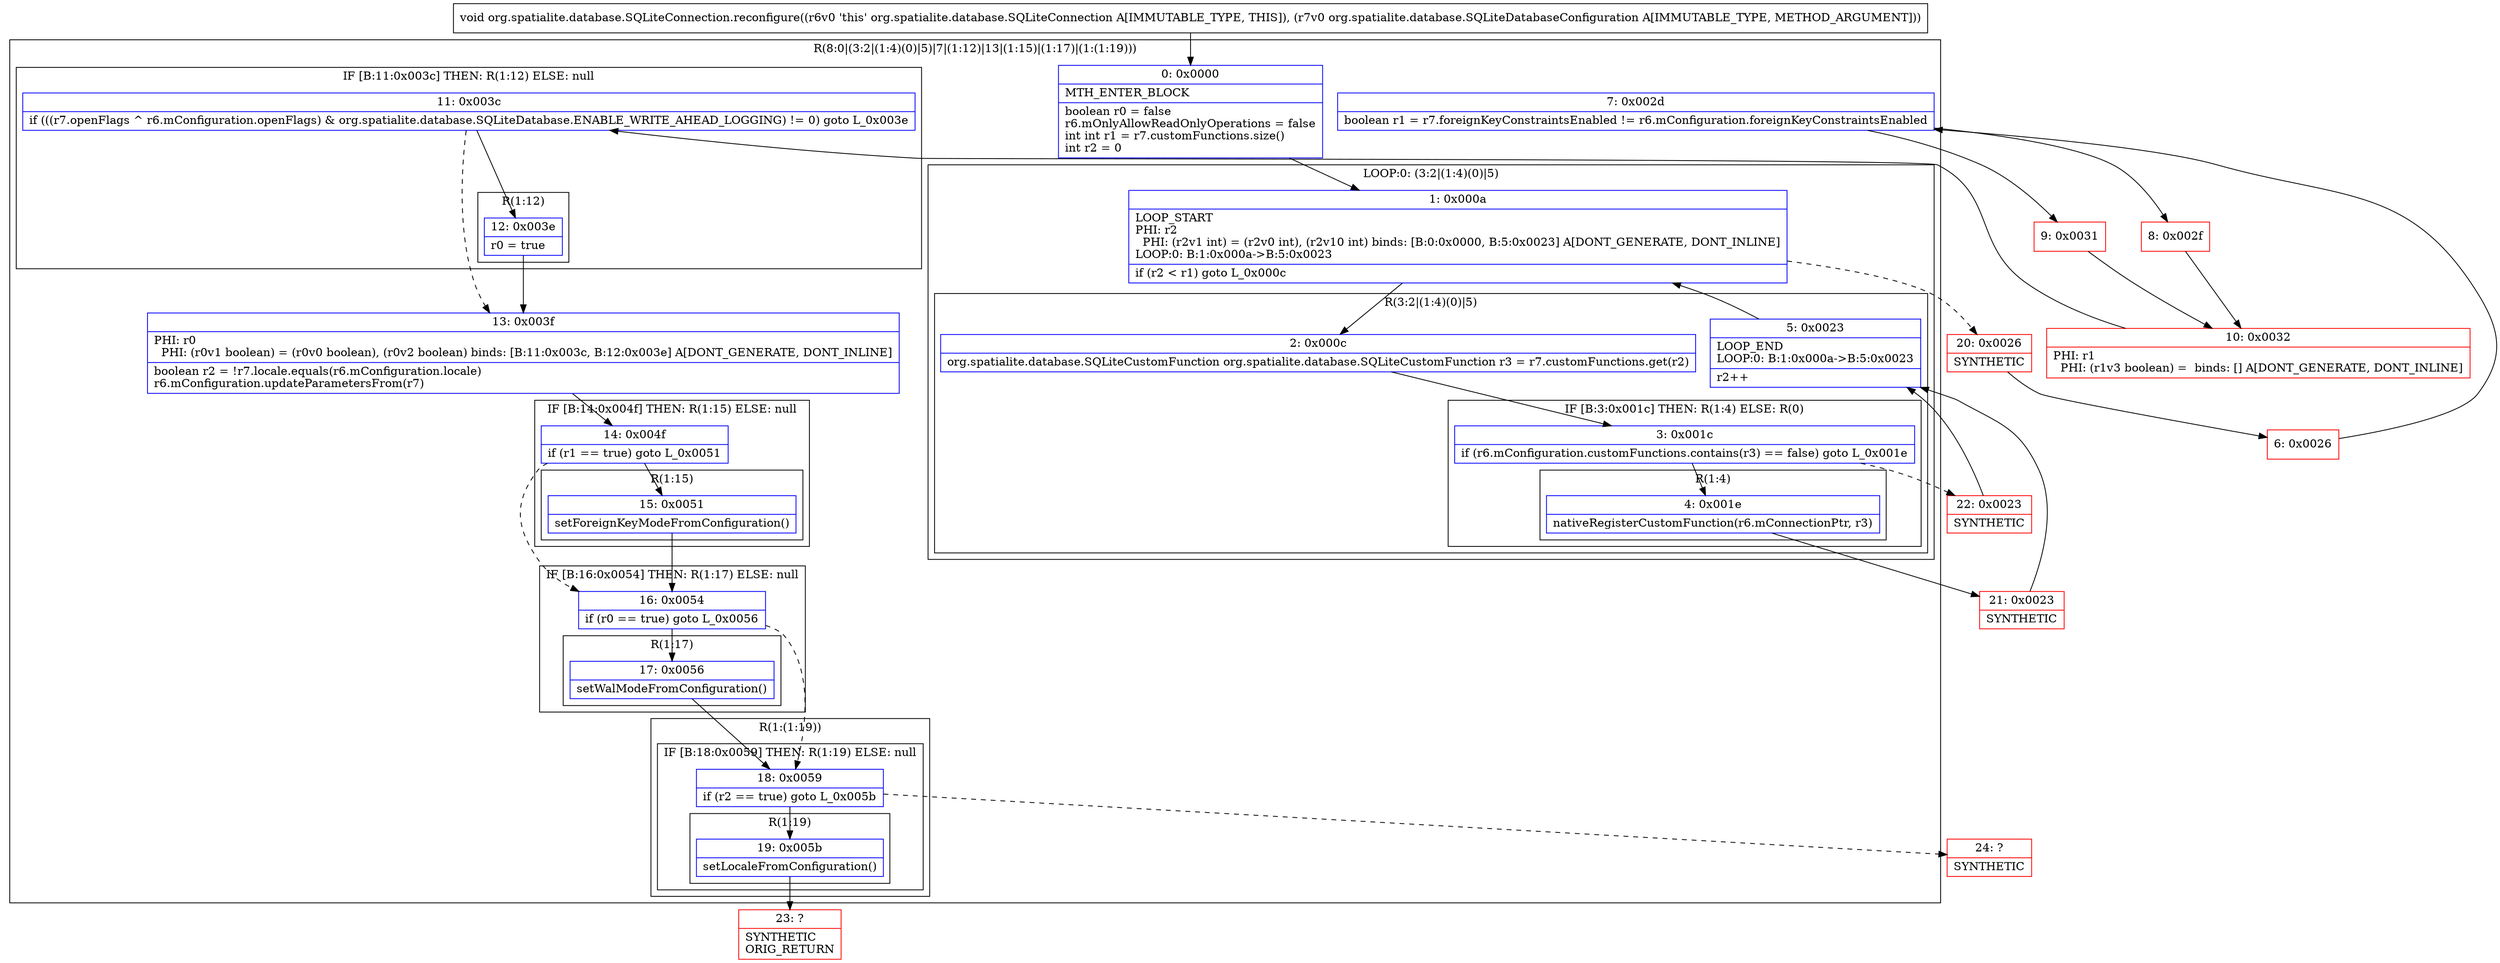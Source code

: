 digraph "CFG fororg.spatialite.database.SQLiteConnection.reconfigure(Lorg\/spatialite\/database\/SQLiteDatabaseConfiguration;)V" {
subgraph cluster_Region_1545290526 {
label = "R(8:0|(3:2|(1:4)(0)|5)|7|(1:12)|13|(1:15)|(1:17)|(1:(1:19)))";
node [shape=record,color=blue];
Node_0 [shape=record,label="{0\:\ 0x0000|MTH_ENTER_BLOCK\l|boolean r0 = false\lr6.mOnlyAllowReadOnlyOperations = false\lint int r1 = r7.customFunctions.size()\lint r2 = 0\l}"];
subgraph cluster_LoopRegion_1922361156 {
label = "LOOP:0: (3:2|(1:4)(0)|5)";
node [shape=record,color=blue];
Node_1 [shape=record,label="{1\:\ 0x000a|LOOP_START\lPHI: r2 \l  PHI: (r2v1 int) = (r2v0 int), (r2v10 int) binds: [B:0:0x0000, B:5:0x0023] A[DONT_GENERATE, DONT_INLINE]\lLOOP:0: B:1:0x000a\-\>B:5:0x0023\l|if (r2 \< r1) goto L_0x000c\l}"];
subgraph cluster_Region_1947294139 {
label = "R(3:2|(1:4)(0)|5)";
node [shape=record,color=blue];
Node_2 [shape=record,label="{2\:\ 0x000c|org.spatialite.database.SQLiteCustomFunction org.spatialite.database.SQLiteCustomFunction r3 = r7.customFunctions.get(r2)\l}"];
subgraph cluster_IfRegion_2101999362 {
label = "IF [B:3:0x001c] THEN: R(1:4) ELSE: R(0)";
node [shape=record,color=blue];
Node_3 [shape=record,label="{3\:\ 0x001c|if (r6.mConfiguration.customFunctions.contains(r3) == false) goto L_0x001e\l}"];
subgraph cluster_Region_65779089 {
label = "R(1:4)";
node [shape=record,color=blue];
Node_4 [shape=record,label="{4\:\ 0x001e|nativeRegisterCustomFunction(r6.mConnectionPtr, r3)\l}"];
}
subgraph cluster_Region_848818394 {
label = "R(0)";
node [shape=record,color=blue];
}
}
Node_5 [shape=record,label="{5\:\ 0x0023|LOOP_END\lLOOP:0: B:1:0x000a\-\>B:5:0x0023\l|r2++\l}"];
}
}
Node_7 [shape=record,label="{7\:\ 0x002d|boolean r1 = r7.foreignKeyConstraintsEnabled != r6.mConfiguration.foreignKeyConstraintsEnabled\l}"];
subgraph cluster_IfRegion_1228081089 {
label = "IF [B:11:0x003c] THEN: R(1:12) ELSE: null";
node [shape=record,color=blue];
Node_11 [shape=record,label="{11\:\ 0x003c|if (((r7.openFlags ^ r6.mConfiguration.openFlags) & org.spatialite.database.SQLiteDatabase.ENABLE_WRITE_AHEAD_LOGGING) != 0) goto L_0x003e\l}"];
subgraph cluster_Region_617540392 {
label = "R(1:12)";
node [shape=record,color=blue];
Node_12 [shape=record,label="{12\:\ 0x003e|r0 = true\l}"];
}
}
Node_13 [shape=record,label="{13\:\ 0x003f|PHI: r0 \l  PHI: (r0v1 boolean) = (r0v0 boolean), (r0v2 boolean) binds: [B:11:0x003c, B:12:0x003e] A[DONT_GENERATE, DONT_INLINE]\l|boolean r2 = !r7.locale.equals(r6.mConfiguration.locale)\lr6.mConfiguration.updateParametersFrom(r7)\l}"];
subgraph cluster_IfRegion_659913658 {
label = "IF [B:14:0x004f] THEN: R(1:15) ELSE: null";
node [shape=record,color=blue];
Node_14 [shape=record,label="{14\:\ 0x004f|if (r1 == true) goto L_0x0051\l}"];
subgraph cluster_Region_281052112 {
label = "R(1:15)";
node [shape=record,color=blue];
Node_15 [shape=record,label="{15\:\ 0x0051|setForeignKeyModeFromConfiguration()\l}"];
}
}
subgraph cluster_IfRegion_1573540955 {
label = "IF [B:16:0x0054] THEN: R(1:17) ELSE: null";
node [shape=record,color=blue];
Node_16 [shape=record,label="{16\:\ 0x0054|if (r0 == true) goto L_0x0056\l}"];
subgraph cluster_Region_959122656 {
label = "R(1:17)";
node [shape=record,color=blue];
Node_17 [shape=record,label="{17\:\ 0x0056|setWalModeFromConfiguration()\l}"];
}
}
subgraph cluster_Region_884423231 {
label = "R(1:(1:19))";
node [shape=record,color=blue];
subgraph cluster_IfRegion_674405255 {
label = "IF [B:18:0x0059] THEN: R(1:19) ELSE: null";
node [shape=record,color=blue];
Node_18 [shape=record,label="{18\:\ 0x0059|if (r2 == true) goto L_0x005b\l}"];
subgraph cluster_Region_1709911655 {
label = "R(1:19)";
node [shape=record,color=blue];
Node_19 [shape=record,label="{19\:\ 0x005b|setLocaleFromConfiguration()\l}"];
}
}
}
}
Node_6 [shape=record,color=red,label="{6\:\ 0x0026}"];
Node_8 [shape=record,color=red,label="{8\:\ 0x002f}"];
Node_9 [shape=record,color=red,label="{9\:\ 0x0031}"];
Node_10 [shape=record,color=red,label="{10\:\ 0x0032|PHI: r1 \l  PHI: (r1v3 boolean) =  binds: [] A[DONT_GENERATE, DONT_INLINE]\l}"];
Node_20 [shape=record,color=red,label="{20\:\ 0x0026|SYNTHETIC\l}"];
Node_21 [shape=record,color=red,label="{21\:\ 0x0023|SYNTHETIC\l}"];
Node_22 [shape=record,color=red,label="{22\:\ 0x0023|SYNTHETIC\l}"];
Node_23 [shape=record,color=red,label="{23\:\ ?|SYNTHETIC\lORIG_RETURN\l}"];
Node_24 [shape=record,color=red,label="{24\:\ ?|SYNTHETIC\l}"];
MethodNode[shape=record,label="{void org.spatialite.database.SQLiteConnection.reconfigure((r6v0 'this' org.spatialite.database.SQLiteConnection A[IMMUTABLE_TYPE, THIS]), (r7v0 org.spatialite.database.SQLiteDatabaseConfiguration A[IMMUTABLE_TYPE, METHOD_ARGUMENT])) }"];
MethodNode -> Node_0;
Node_0 -> Node_1;
Node_1 -> Node_2;
Node_1 -> Node_20[style=dashed];
Node_2 -> Node_3;
Node_3 -> Node_4;
Node_3 -> Node_22[style=dashed];
Node_4 -> Node_21;
Node_5 -> Node_1;
Node_7 -> Node_8;
Node_7 -> Node_9;
Node_11 -> Node_12;
Node_11 -> Node_13[style=dashed];
Node_12 -> Node_13;
Node_13 -> Node_14;
Node_14 -> Node_15;
Node_14 -> Node_16[style=dashed];
Node_15 -> Node_16;
Node_16 -> Node_17;
Node_16 -> Node_18[style=dashed];
Node_17 -> Node_18;
Node_18 -> Node_19;
Node_18 -> Node_24[style=dashed];
Node_19 -> Node_23;
Node_6 -> Node_7;
Node_8 -> Node_10;
Node_9 -> Node_10;
Node_10 -> Node_11;
Node_20 -> Node_6;
Node_21 -> Node_5;
Node_22 -> Node_5;
}

